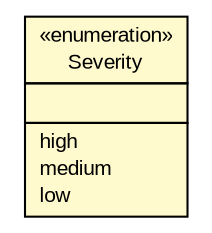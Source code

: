 #!/usr/local/bin/dot
#
# Class diagram 
# Generated by UMLGraph version R5_6_6-6-g3bdff0 (http://www.umlgraph.org/)
#

digraph G {
	edge [fontname="arial",fontsize=10,labelfontname="arial",labelfontsize=10];
	node [fontname="arial",fontsize=10,shape=plaintext];
	nodesep=0.25;
	ranksep=0.5;
	// org.tanjakostic.jcleancim.validation.Rule.Severity
	c174030 [label=<<table title="org.tanjakostic.jcleancim.validation.Rule.Severity" border="0" cellborder="1" cellspacing="0" cellpadding="2" port="p" bgcolor="lemonChiffon" href="./Rule.Severity.html">
		<tr><td><table border="0" cellspacing="0" cellpadding="1">
<tr><td align="center" balign="center"> &#171;enumeration&#187; </td></tr>
<tr><td align="center" balign="center"> Severity </td></tr>
		</table></td></tr>
		<tr><td><table border="0" cellspacing="0" cellpadding="1">
<tr><td align="left" balign="left">  </td></tr>
		</table></td></tr>
		<tr><td><table border="0" cellspacing="0" cellpadding="1">
<tr><td align="left" balign="left"> high </td></tr>
<tr><td align="left" balign="left"> medium </td></tr>
<tr><td align="left" balign="left"> low </td></tr>
		</table></td></tr>
		</table>>, URL="./Rule.Severity.html", fontname="arial", fontcolor="black", fontsize=10.0];
}


